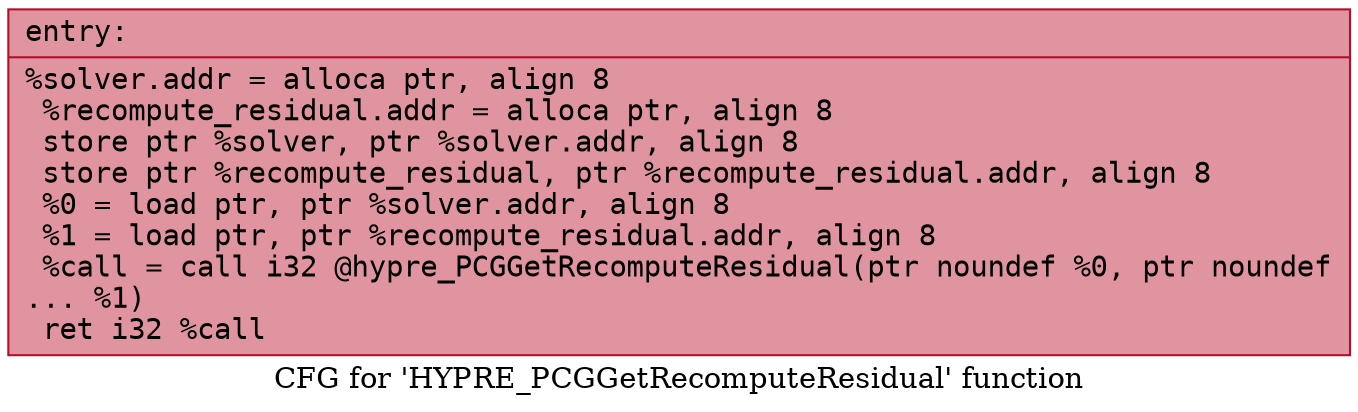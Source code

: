 digraph "CFG for 'HYPRE_PCGGetRecomputeResidual' function" {
	label="CFG for 'HYPRE_PCGGetRecomputeResidual' function";

	Node0x556d45bcbe10 [shape=record,color="#b70d28ff", style=filled, fillcolor="#b70d2870" fontname="Courier",label="{entry:\l|  %solver.addr = alloca ptr, align 8\l  %recompute_residual.addr = alloca ptr, align 8\l  store ptr %solver, ptr %solver.addr, align 8\l  store ptr %recompute_residual, ptr %recompute_residual.addr, align 8\l  %0 = load ptr, ptr %solver.addr, align 8\l  %1 = load ptr, ptr %recompute_residual.addr, align 8\l  %call = call i32 @hypre_PCGGetRecomputeResidual(ptr noundef %0, ptr noundef\l... %1)\l  ret i32 %call\l}"];
}

